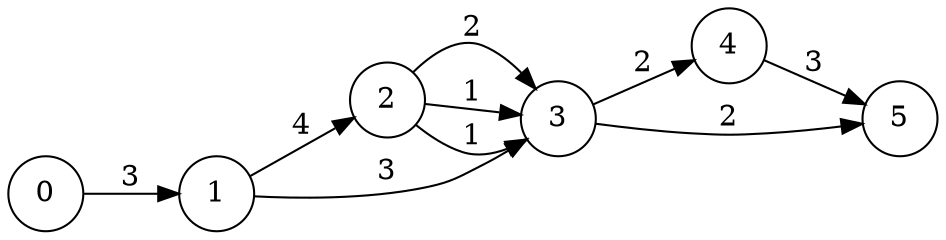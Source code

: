 digraph {
    node[shape="circle"]
    rankdir=LR

    0 -> 1 [label=3]
    1 -> 2 [label=4]
    1 -> 3 [label=3]
    2 -> 3 [label=2]
    2 -> 3 [label=1]
    2 -> 3 [label=1]
    3 -> 4 [label=2] 
    3 -> 5 [label=2]
    4 -> 5 [label=3]
}